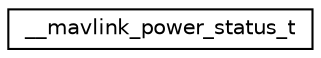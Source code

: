 digraph "Graphical Class Hierarchy"
{
 // INTERACTIVE_SVG=YES
  edge [fontname="Helvetica",fontsize="10",labelfontname="Helvetica",labelfontsize="10"];
  node [fontname="Helvetica",fontsize="10",shape=record];
  rankdir="LR";
  Node1 [label="__mavlink_power_status_t",height=0.2,width=0.4,color="black", fillcolor="white", style="filled",URL="$struct____mavlink__power__status__t.html"];
}
